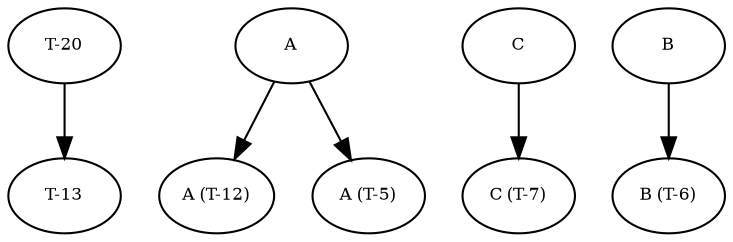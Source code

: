 digraph RGL__DirectedAdjacencyGraph {
    "T-20" [
        fontsize = 8,
        label = "T-20"
    ]

    "T-13" [
        fontsize = 8,
        label = "T-13"
    ]

    A [
        fontsize = 8,
        label = A
    ]

    "A (T-12)" [
        fontsize = 8,
        label = "A (T-12)"
    ]

    "A (T-5)" [
        fontsize = 8,
        label = "A (T-5)"
    ]

    C [
        fontsize = 8,
        label = C
    ]

    "C (T-7)" [
        fontsize = 8,
        label = "C (T-7)"
    ]

    B [
        fontsize = 8,
        label = B
    ]

    "B (T-6)" [
        fontsize = 8,
        label = "B (T-6)"
    ]

    "T-20" -> "T-13" [
        fontsize = 8
    ]

    A -> "A (T-12)" [
        fontsize = 8
    ]

    A -> "A (T-5)" [
        fontsize = 8
    ]

    C -> "C (T-7)" [
        fontsize = 8
    ]

    B -> "B (T-6)" [
        fontsize = 8
    ]
}

